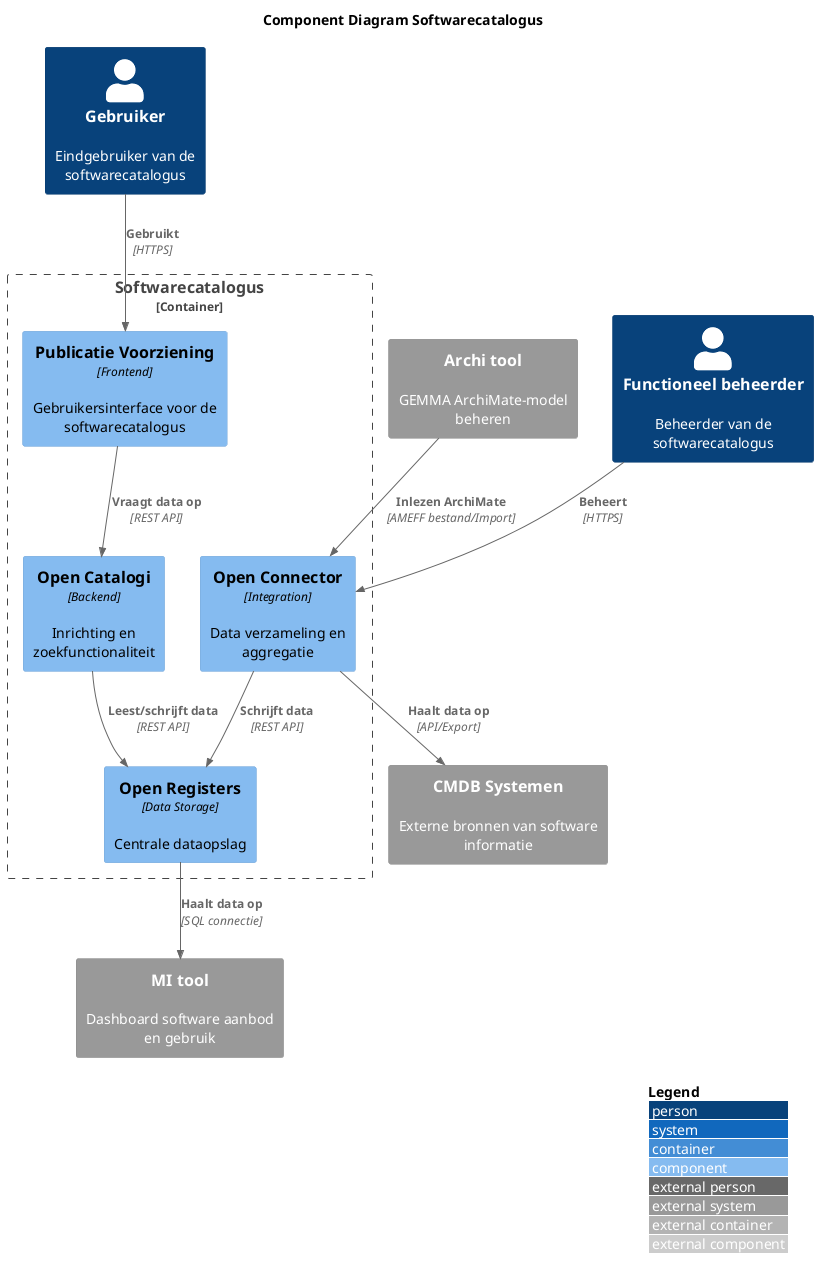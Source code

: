 @startuml
!include <C4/C4_Component>

LAYOUT_WITH_LEGEND()

title Component Diagram Softwarecatalogus

Container_Boundary(softwarecatalogus, "Softwarecatalogus") {
    Component(pv, "Publicatie Voorziening", "Frontend", "Gebruikersinterface voor de softwarecatalogus")
    Component(oc, "Open Catalogi", "Backend", "Inrichting en zoekfunctionaliteit")
    Component(or, "Open Registers", "Data Storage", "Centrale dataopslag")
    Component(connector, "Open Connector", "Integration", "Data verzameling en aggregatie")
}

System_Ext(cmdb, "CMDB Systemen", "Externe bronnen van software informatie")
System_Ext(archi, "Archi tool", "GEMMA ArchiMate-model beheren")
System_Ext(mi, "MI tool", "Dashboard software aanbod en gebruik")
Person(user, "Gebruiker", "Eindgebruiker van de softwarecatalogus")
Person(fb, "Functioneel beheerder", "Beheerder van de softwarecatalogus")

Rel(user, pv, "Gebruikt", "HTTPS")
Rel(fb, connector, "Beheert", "HTTPS")
Rel(pv, oc, "Vraagt data op", "REST API")
Rel(oc, or, "Leest/schrijft data", "REST API")
Rel(connector, cmdb, "Haalt data op", "API/Export")
Rel(archi, connector, "Inlezen ArchiMate", "AMEFF bestand/Import")
Rel(connector, or, "Schrijft data", "REST API")
Rel(or, mi, "Haalt data op", "SQL connectie")

@enduml 